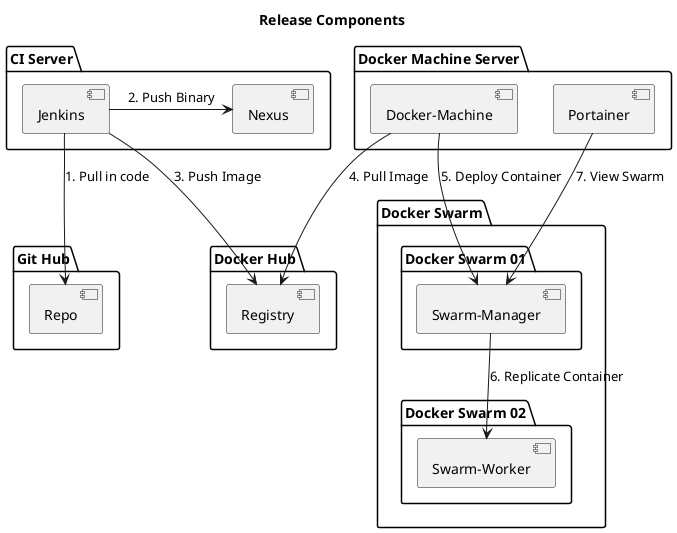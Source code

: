 @startuml

title Release Components

package "Git Hub" {
[Repo]
}

package "CI Server" {
[Jenkins] -> [Nexus] : 2. Push Binary
}

package "Docker Hub" {
[Registry]
}

package "Docker Machine Server" {
[Portainer]
[Docker-Machine]
}

package "Docker Swarm" {
  package "Docker Swarm 01" {
  [Swarm-Manager]
  }

  package "Docker Swarm 02" {
  [Swarm-Worker]
  }
}
[Jenkins] --> Repo : 1. Pull in code
[Jenkins] --> Registry : 3. Push Image
[Docker-Machine] --> Registry : 4. Pull Image
[Docker-Machine] --> [Swarm-Manager] : 5. Deploy Container
[Swarm-Manager] --> [Swarm-Worker] : 6. Replicate Container
[Portainer] --> [Swarm-Manager] : 7. View Swarm


@enduml